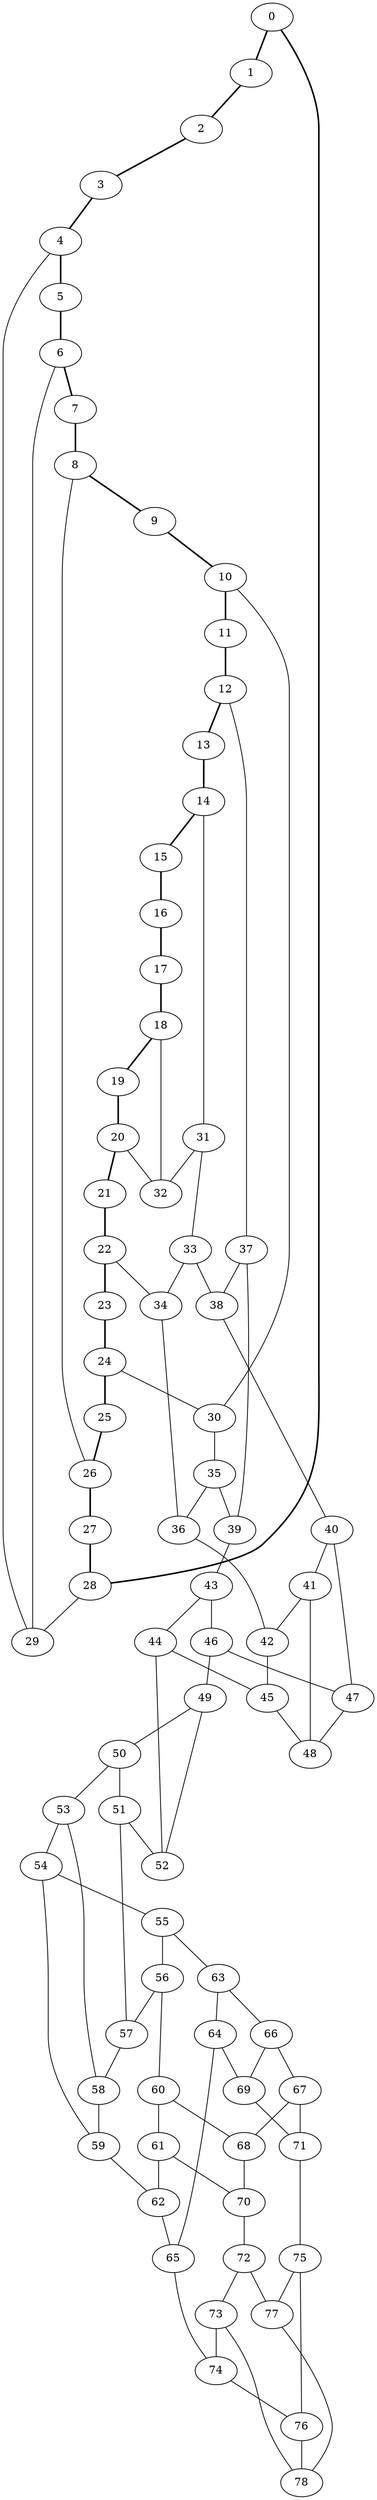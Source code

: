 graph G {
0 [ pos = " 20.00,0.00!" ];
0 -- 1[style=bold];
0 -- 28[style=bold];
1 [ pos = " 19.53,4.30!" ];
1 -- 2[style=bold];
2 [ pos = " 18.15,8.40!" ];
2 -- 3[style=bold];
3 [ pos = " 15.92,12.10!" ];
3 -- 4[style=bold];
4 [ pos = " 12.95,15.24!" ];
4 -- 5[style=bold];
4 -- 29;
5 [ pos = " 9.37,17.67!" ];
5 -- 6[style=bold];
6 [ pos = " 5.35,19.27!" ];
6 -- 7[style=bold];
6 -- 29;
7 [ pos = " 1.08,19.97!" ];
7 -- 8[style=bold];
8 [ pos = " -3.24,19.74!" ];
8 -- 9[style=bold];
8 -- 26;
9 [ pos = " -7.40,18.58!" ];
9 -- 10[style=bold];
10 [ pos = " -11.22,16.55!" ];
10 -- 11[style=bold];
10 -- 30;
11 [ pos = " -14.52,13.75!" ];
11 -- 12[style=bold];
12 [ pos = " -17.14,10.31!" ];
12 -- 13[style=bold];
12 -- 37;
13 [ pos = " -18.95,6.39!" ];
13 -- 14[style=bold];
14 [ pos = " -19.88,2.16!" ];
14 -- 15[style=bold];
14 -- 31;
15 [ pos = " -19.88,-2.16!" ];
15 -- 16[style=bold];
16 [ pos = " -18.95,-6.39!" ];
16 -- 17[style=bold];
17 [ pos = " -17.14,-10.31!" ];
17 -- 18[style=bold];
18 [ pos = " -14.52,-13.75!" ];
18 -- 19[style=bold];
18 -- 32;
19 [ pos = " -11.22,-16.55!" ];
19 -- 20[style=bold];
20 [ pos = " -7.40,-18.58!" ];
20 -- 21[style=bold];
20 -- 32;
21 [ pos = " -3.24,-19.74!" ];
21 -- 22[style=bold];
22 [ pos = " 1.08,-19.97!" ];
22 -- 23[style=bold];
22 -- 34;
23 [ pos = " 5.35,-19.27!" ];
23 -- 24[style=bold];
24 [ pos = " 9.37,-17.67!" ];
24 -- 25[style=bold];
24 -- 30;
25 [ pos = " 12.95,-15.24!" ];
25 -- 26[style=bold];
26 [ pos = " 15.92,-12.10!" ];
26 -- 27[style=bold];
27 [ pos = " 18.15,-8.40!" ];
27 -- 28[style=bold];
28 [ pos = " 19.53,-4.30!" ];
28 -- 29;
30 -- 35;
31 -- 32;
31 -- 33;
33 -- 34;
33 -- 38;
34 -- 36;
35 -- 36;
35 -- 39;
36 -- 42;
37 -- 38;
37 -- 39;
38 -- 40;
39 -- 43;
40 -- 41;
40 -- 47;
41 -- 42;
41 -- 48;
42 -- 45;
43 -- 44;
43 -- 46;
44 -- 45;
44 -- 52;
45 -- 48;
46 -- 47;
46 -- 49;
47 -- 48;
49 -- 50;
49 -- 52;
50 -- 51;
50 -- 53;
51 -- 52;
51 -- 57;
53 -- 54;
53 -- 58;
54 -- 55;
54 -- 59;
55 -- 56;
55 -- 63;
56 -- 57;
56 -- 60;
57 -- 58;
58 -- 59;
59 -- 62;
60 -- 61;
60 -- 68;
61 -- 62;
61 -- 70;
62 -- 65;
63 -- 64;
63 -- 66;
64 -- 65;
64 -- 69;
65 -- 74;
66 -- 67;
66 -- 69;
67 -- 68;
67 -- 71;
68 -- 70;
69 -- 71;
70 -- 72;
71 -- 75;
72 -- 73;
72 -- 77;
73 -- 74;
73 -- 78;
74 -- 76;
75 -- 76;
75 -- 77;
76 -- 78;
77 -- 78;
}
